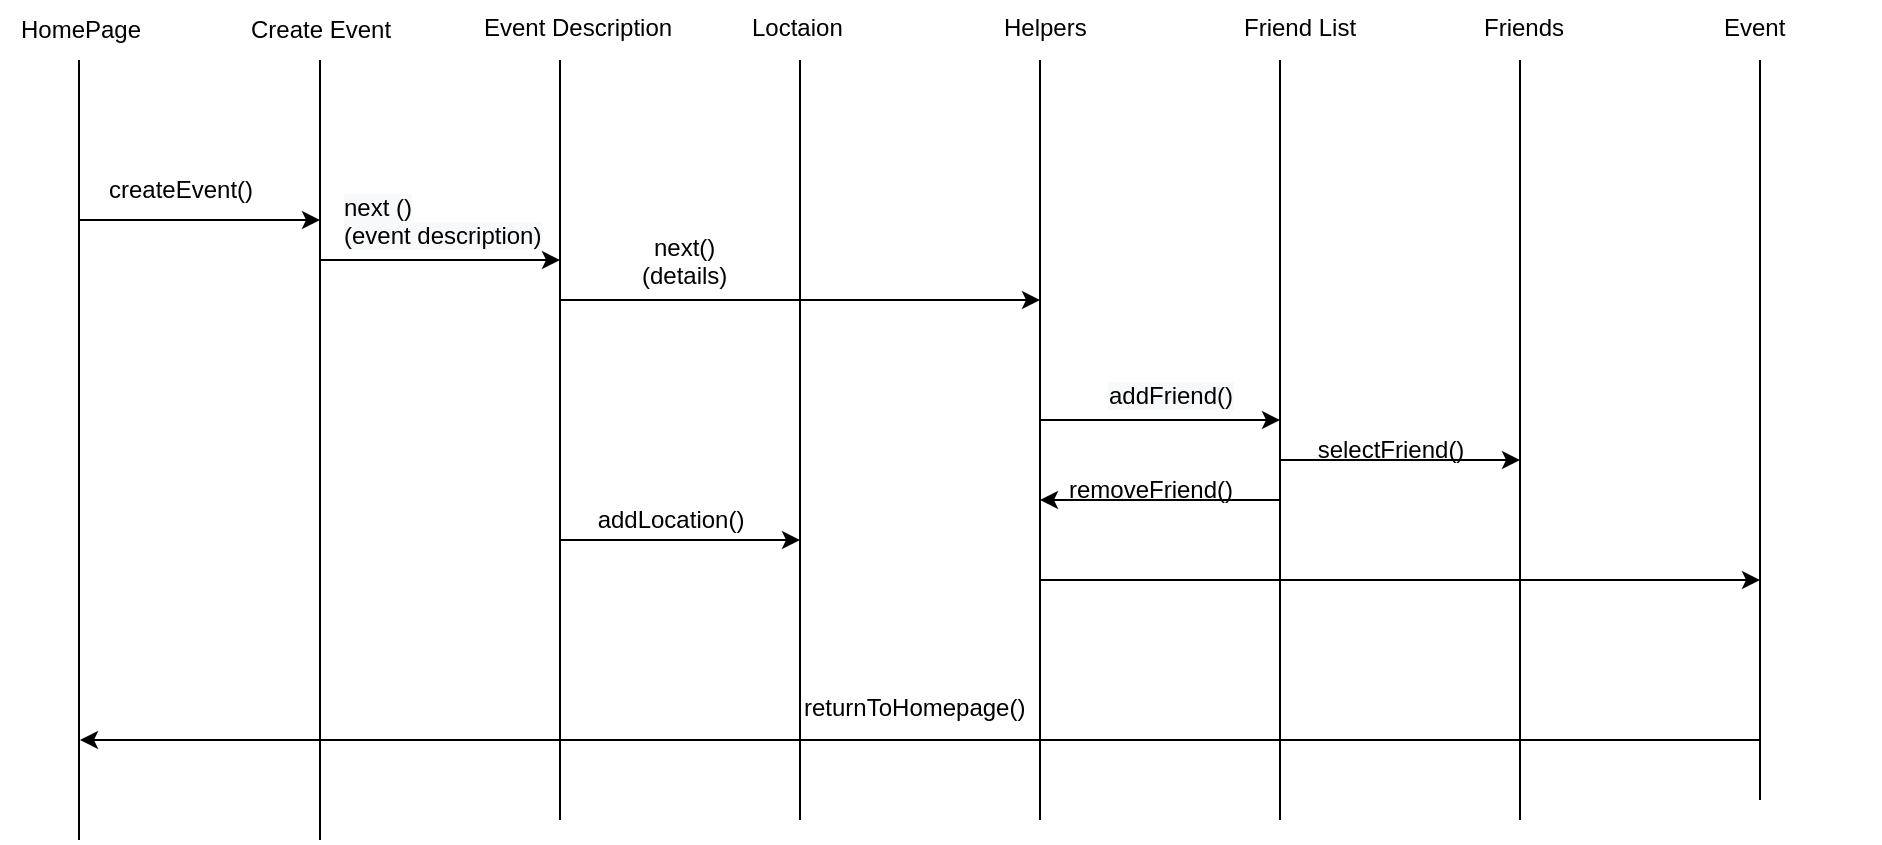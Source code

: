 <mxfile version="20.5.3" type="device"><diagram id="h3Bg-x3F8LzBhBCqbee4" name="Page-1"><mxGraphModel dx="782" dy="474" grid="1" gridSize="10" guides="1" tooltips="1" connect="1" arrows="1" fold="1" page="1" pageScale="1" pageWidth="827" pageHeight="1169" math="0" shadow="0"><root><mxCell id="0"/><mxCell id="1" parent="0"/><mxCell id="ofNsFbXxFIaRHxCUw_Jl-1" value="" style="endArrow=none;html=1;rounded=0;" edge="1" parent="1"><mxGeometry width="50" height="50" relative="1" as="geometry"><mxPoint x="79.5" y="430" as="sourcePoint"/><mxPoint x="79.5" y="40" as="targetPoint"/></mxGeometry></mxCell><mxCell id="ofNsFbXxFIaRHxCUw_Jl-2" value="" style="endArrow=none;html=1;rounded=0;" edge="1" parent="1"><mxGeometry width="50" height="50" relative="1" as="geometry"><mxPoint x="200" y="430" as="sourcePoint"/><mxPoint x="200" y="40" as="targetPoint"/></mxGeometry></mxCell><mxCell id="ofNsFbXxFIaRHxCUw_Jl-4" value="HomePage" style="text;html=1;resizable=0;autosize=1;align=center;verticalAlign=middle;points=[];fillColor=none;strokeColor=none;rounded=0;" vertex="1" parent="1"><mxGeometry x="40" y="10" width="80" height="30" as="geometry"/></mxCell><mxCell id="ofNsFbXxFIaRHxCUw_Jl-5" value="Create Event" style="text;html=1;resizable=0;autosize=1;align=center;verticalAlign=middle;points=[];fillColor=none;strokeColor=none;rounded=0;" vertex="1" parent="1"><mxGeometry x="155" y="10" width="90" height="30" as="geometry"/></mxCell><mxCell id="ofNsFbXxFIaRHxCUw_Jl-6" value="" style="endArrow=none;html=1;rounded=0;" edge="1" parent="1"><mxGeometry width="50" height="50" relative="1" as="geometry"><mxPoint x="320" y="420" as="sourcePoint"/><mxPoint x="320" y="40" as="targetPoint"/></mxGeometry></mxCell><mxCell id="ofNsFbXxFIaRHxCUw_Jl-7" value="&lt;div style=&quot;text-align: center;&quot;&gt;&lt;span style=&quot;background-color: initial;&quot;&gt;Event Description&lt;/span&gt;&lt;/div&gt;" style="text;whiteSpace=wrap;html=1;" vertex="1" parent="1"><mxGeometry x="280" y="10" width="100" height="40" as="geometry"/></mxCell><mxCell id="ofNsFbXxFIaRHxCUw_Jl-8" value="" style="endArrow=none;html=1;rounded=0;" edge="1" parent="1"><mxGeometry width="50" height="50" relative="1" as="geometry"><mxPoint x="440" y="420" as="sourcePoint"/><mxPoint x="440" y="40" as="targetPoint"/></mxGeometry></mxCell><mxCell id="ofNsFbXxFIaRHxCUw_Jl-9" value="&lt;div style=&quot;text-align: center;&quot;&gt;Loctaion&lt;/div&gt;" style="text;whiteSpace=wrap;html=1;" vertex="1" parent="1"><mxGeometry x="413.5" y="10" width="100" height="40" as="geometry"/></mxCell><mxCell id="ofNsFbXxFIaRHxCUw_Jl-10" value="" style="endArrow=none;html=1;rounded=0;" edge="1" parent="1"><mxGeometry width="50" height="50" relative="1" as="geometry"><mxPoint x="560" y="420" as="sourcePoint"/><mxPoint x="560" y="40" as="targetPoint"/></mxGeometry></mxCell><mxCell id="ofNsFbXxFIaRHxCUw_Jl-11" value="&lt;div style=&quot;text-align: center;&quot;&gt;&lt;span style=&quot;background-color: initial;&quot;&gt;Helpers&lt;/span&gt;&lt;/div&gt;" style="text;whiteSpace=wrap;html=1;" vertex="1" parent="1"><mxGeometry x="540" y="10" width="80" height="40" as="geometry"/></mxCell><mxCell id="ofNsFbXxFIaRHxCUw_Jl-12" value="" style="endArrow=none;html=1;rounded=0;" edge="1" parent="1"><mxGeometry width="50" height="50" relative="1" as="geometry"><mxPoint x="680" y="420" as="sourcePoint"/><mxPoint x="680" y="40" as="targetPoint"/></mxGeometry></mxCell><mxCell id="ofNsFbXxFIaRHxCUw_Jl-13" value="&lt;div style=&quot;text-align: center;&quot;&gt;Friend List&lt;/div&gt;" style="text;whiteSpace=wrap;html=1;" vertex="1" parent="1"><mxGeometry x="660" y="10" width="80" height="40" as="geometry"/></mxCell><mxCell id="ofNsFbXxFIaRHxCUw_Jl-14" value="" style="endArrow=none;html=1;rounded=0;" edge="1" parent="1"><mxGeometry width="50" height="50" relative="1" as="geometry"><mxPoint x="800" y="420" as="sourcePoint"/><mxPoint x="800" y="40" as="targetPoint"/></mxGeometry></mxCell><mxCell id="ofNsFbXxFIaRHxCUw_Jl-15" value="&lt;div style=&quot;text-align: center;&quot;&gt;Friends&lt;/div&gt;" style="text;whiteSpace=wrap;html=1;" vertex="1" parent="1"><mxGeometry x="780" y="10" width="80" height="40" as="geometry"/></mxCell><mxCell id="ofNsFbXxFIaRHxCUw_Jl-18" value="" style="endArrow=none;html=1;rounded=0;" edge="1" parent="1"><mxGeometry width="50" height="50" relative="1" as="geometry"><mxPoint x="920" y="410" as="sourcePoint"/><mxPoint x="920" y="40" as="targetPoint"/><Array as="points"/></mxGeometry></mxCell><mxCell id="ofNsFbXxFIaRHxCUw_Jl-19" value="Event" style="text;whiteSpace=wrap;html=1;" vertex="1" parent="1"><mxGeometry x="900" y="10" width="80" height="40" as="geometry"/></mxCell><mxCell id="ofNsFbXxFIaRHxCUw_Jl-20" value="" style="endArrow=classic;html=1;rounded=0;" edge="1" parent="1"><mxGeometry width="50" height="50" relative="1" as="geometry"><mxPoint x="80" y="120" as="sourcePoint"/><mxPoint x="200" y="120" as="targetPoint"/></mxGeometry></mxCell><mxCell id="ofNsFbXxFIaRHxCUw_Jl-21" value="createEvent()" style="text;html=1;resizable=0;autosize=1;align=center;verticalAlign=middle;points=[];fillColor=none;strokeColor=none;rounded=0;" vertex="1" parent="1"><mxGeometry x="80" y="90" width="100" height="30" as="geometry"/></mxCell><mxCell id="ofNsFbXxFIaRHxCUw_Jl-23" value="" style="endArrow=classic;html=1;rounded=0;" edge="1" parent="1"><mxGeometry width="50" height="50" relative="1" as="geometry"><mxPoint x="320" y="160" as="sourcePoint"/><mxPoint x="560" y="160" as="targetPoint"/></mxGeometry></mxCell><mxCell id="ofNsFbXxFIaRHxCUw_Jl-25" value="" style="endArrow=classic;html=1;rounded=0;" edge="1" parent="1"><mxGeometry width="50" height="50" relative="1" as="geometry"><mxPoint x="560" y="220" as="sourcePoint"/><mxPoint x="680" y="220" as="targetPoint"/></mxGeometry></mxCell><mxCell id="ofNsFbXxFIaRHxCUw_Jl-26" value="" style="endArrow=classic;html=1;rounded=0;" edge="1" parent="1"><mxGeometry width="50" height="50" relative="1" as="geometry"><mxPoint x="680" y="240" as="sourcePoint"/><mxPoint x="800" y="240" as="targetPoint"/></mxGeometry></mxCell><mxCell id="ofNsFbXxFIaRHxCUw_Jl-27" value="" style="endArrow=classic;html=1;rounded=0;" edge="1" parent="1"><mxGeometry width="50" height="50" relative="1" as="geometry"><mxPoint x="560" y="300" as="sourcePoint"/><mxPoint x="920" y="300" as="targetPoint"/></mxGeometry></mxCell><mxCell id="ofNsFbXxFIaRHxCUw_Jl-28" value="" style="endArrow=classic;html=1;rounded=0;" edge="1" parent="1"><mxGeometry width="50" height="50" relative="1" as="geometry"><mxPoint x="320" y="280" as="sourcePoint"/><mxPoint x="440" y="280" as="targetPoint"/></mxGeometry></mxCell><mxCell id="ofNsFbXxFIaRHxCUw_Jl-29" value="" style="endArrow=classic;html=1;rounded=0;" edge="1" parent="1"><mxGeometry width="50" height="50" relative="1" as="geometry"><mxPoint x="680" y="260" as="sourcePoint"/><mxPoint x="560" y="260" as="targetPoint"/></mxGeometry></mxCell><mxCell id="ofNsFbXxFIaRHxCUw_Jl-30" value="" style="endArrow=classic;html=1;rounded=0;" edge="1" parent="1"><mxGeometry width="50" height="50" relative="1" as="geometry"><mxPoint x="920" y="380" as="sourcePoint"/><mxPoint x="80" y="380" as="targetPoint"/></mxGeometry></mxCell><mxCell id="ofNsFbXxFIaRHxCUw_Jl-31" value="&lt;div style=&quot;text-align: center;&quot;&gt;&lt;span style=&quot;background-color: initial;&quot;&gt;next()&lt;/span&gt;&lt;/div&gt;&lt;div style=&quot;text-align: center;&quot;&gt;(details)&lt;/div&gt;" style="text;whiteSpace=wrap;html=1;" vertex="1" parent="1"><mxGeometry x="359" y="120" width="110" height="40" as="geometry"/></mxCell><mxCell id="ofNsFbXxFIaRHxCUw_Jl-34" value="&lt;span style=&quot;color: rgb(0, 0, 0); font-family: Helvetica; font-size: 12px; font-style: normal; font-variant-ligatures: normal; font-variant-caps: normal; font-weight: 400; letter-spacing: normal; orphans: 2; text-align: left; text-indent: 0px; text-transform: none; widows: 2; word-spacing: 0px; -webkit-text-stroke-width: 0px; background-color: rgb(248, 249, 250); text-decoration-thickness: initial; text-decoration-style: initial; text-decoration-color: initial; float: none; display: inline !important;&quot;&gt;next ()&lt;/span&gt;&lt;br style=&quot;color: rgb(0, 0, 0); font-family: Helvetica; font-size: 12px; font-style: normal; font-variant-ligatures: normal; font-variant-caps: normal; font-weight: 400; letter-spacing: normal; orphans: 2; text-align: left; text-indent: 0px; text-transform: none; widows: 2; word-spacing: 0px; -webkit-text-stroke-width: 0px; background-color: rgb(248, 249, 250); text-decoration-thickness: initial; text-decoration-style: initial; text-decoration-color: initial;&quot;&gt;&lt;span style=&quot;color: rgb(0, 0, 0); font-family: Helvetica; font-size: 12px; font-style: normal; font-variant-ligatures: normal; font-variant-caps: normal; font-weight: 400; letter-spacing: normal; orphans: 2; text-align: left; text-indent: 0px; text-transform: none; widows: 2; word-spacing: 0px; -webkit-text-stroke-width: 0px; background-color: rgb(248, 249, 250); text-decoration-thickness: initial; text-decoration-style: initial; text-decoration-color: initial; float: none; display: inline !important;&quot;&gt;(event description)&lt;/span&gt;" style="text;whiteSpace=wrap;html=1;" vertex="1" parent="1"><mxGeometry x="210" y="100" width="130" height="50" as="geometry"/></mxCell><mxCell id="ofNsFbXxFIaRHxCUw_Jl-35" value="" style="endArrow=classic;html=1;rounded=0;" edge="1" parent="1"><mxGeometry width="50" height="50" relative="1" as="geometry"><mxPoint x="200" y="140" as="sourcePoint"/><mxPoint x="320" y="140" as="targetPoint"/><Array as="points"><mxPoint x="260" y="140"/></Array></mxGeometry></mxCell><mxCell id="ofNsFbXxFIaRHxCUw_Jl-38" value="&#10;&lt;span style=&quot;color: rgb(0, 0, 0); font-family: Helvetica; font-size: 12px; font-style: normal; font-variant-ligatures: normal; font-variant-caps: normal; font-weight: 400; letter-spacing: normal; orphans: 2; text-align: center; text-indent: 0px; text-transform: none; widows: 2; word-spacing: 0px; -webkit-text-stroke-width: 0px; background-color: rgb(248, 249, 250); text-decoration-thickness: initial; text-decoration-style: initial; text-decoration-color: initial; float: none; display: inline !important;&quot;&gt;addFriend()&lt;/span&gt;&#10;&#10;" style="text;html=1;resizable=0;autosize=1;align=center;verticalAlign=middle;points=[];fillColor=none;strokeColor=none;rounded=0;" vertex="1" parent="1"><mxGeometry x="580" y="185" width="90" height="60" as="geometry"/></mxCell><mxCell id="ofNsFbXxFIaRHxCUw_Jl-41" value="removeFriend()" style="text;html=1;resizable=0;autosize=1;align=center;verticalAlign=middle;points=[];fillColor=none;strokeColor=none;rounded=0;" vertex="1" parent="1"><mxGeometry x="560" y="240" width="110" height="30" as="geometry"/></mxCell><mxCell id="ofNsFbXxFIaRHxCUw_Jl-44" value="addLocation()" style="text;html=1;resizable=0;autosize=1;align=center;verticalAlign=middle;points=[];fillColor=none;strokeColor=none;rounded=0;" vertex="1" parent="1"><mxGeometry x="325" y="255" width="100" height="30" as="geometry"/></mxCell><mxCell id="ofNsFbXxFIaRHxCUw_Jl-45" value="selectFriend()" style="text;html=1;resizable=0;autosize=1;align=center;verticalAlign=middle;points=[];fillColor=none;strokeColor=none;rounded=0;" vertex="1" parent="1"><mxGeometry x="685" y="220" width="100" height="30" as="geometry"/></mxCell><mxCell id="ofNsFbXxFIaRHxCUw_Jl-46" value="returnToHomepage()" style="text;whiteSpace=wrap;html=1;" vertex="1" parent="1"><mxGeometry x="440" y="350" width="110" height="40" as="geometry"/></mxCell></root></mxGraphModel></diagram></mxfile>